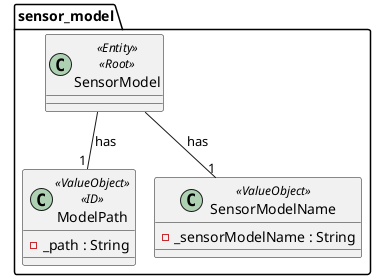 @startuml
!pragma layout smetana

package sensor_model{

    class SensorModel <<Entity>> <<Root>>{
    }

     class ModelPath <<ValueObject>><<ID>>{
        - _path : String
     }
     class SensorModelName <<ValueObject>>{
        - _sensorModelName : String
     }
}

SensorModel  -- "1" ModelPath : has
SensorModel  -- "1" SensorModelName : has

@enduml